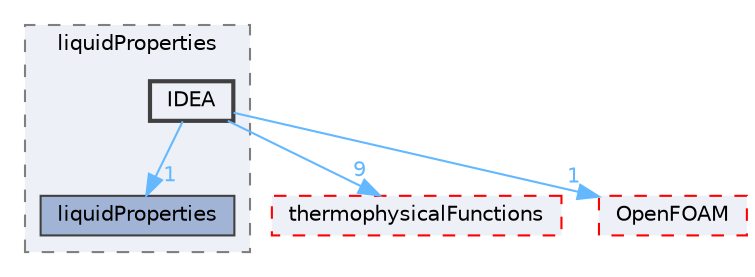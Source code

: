 digraph "src/thermophysicalModels/thermophysicalProperties/liquidProperties/IDEA"
{
 // LATEX_PDF_SIZE
  bgcolor="transparent";
  edge [fontname=Helvetica,fontsize=10,labelfontname=Helvetica,labelfontsize=10];
  node [fontname=Helvetica,fontsize=10,shape=box,height=0.2,width=0.4];
  compound=true
  subgraph clusterdir_11d21976779a4654a263863a59c4e24a {
    graph [ bgcolor="#edf0f7", pencolor="grey50", label="liquidProperties", fontname=Helvetica,fontsize=10 style="filled,dashed", URL="dir_11d21976779a4654a263863a59c4e24a.html",tooltip=""]
  dir_fe7f8d8b1c2d5f5a435c66a0203ba76a [label="liquidProperties", fillcolor="#a2b4d6", color="grey25", style="filled", URL="dir_fe7f8d8b1c2d5f5a435c66a0203ba76a.html",tooltip=""];
  dir_8ca0115979002c679ddc7cb5cc604deb [label="IDEA", fillcolor="#edf0f7", color="grey25", style="filled,bold", URL="dir_8ca0115979002c679ddc7cb5cc604deb.html",tooltip=""];
  }
  dir_27325e2ddd74e88cbda26832a28f3aa6 [label="thermophysicalFunctions", fillcolor="#edf0f7", color="red", style="filled,dashed", URL="dir_27325e2ddd74e88cbda26832a28f3aa6.html",tooltip=""];
  dir_c5473ff19b20e6ec4dfe5c310b3778a8 [label="OpenFOAM", fillcolor="#edf0f7", color="red", style="filled,dashed", URL="dir_c5473ff19b20e6ec4dfe5c310b3778a8.html",tooltip=""];
  dir_8ca0115979002c679ddc7cb5cc604deb->dir_27325e2ddd74e88cbda26832a28f3aa6 [headlabel="9", labeldistance=1.5 headhref="dir_001777_004021.html" href="dir_001777_004021.html" color="steelblue1" fontcolor="steelblue1"];
  dir_8ca0115979002c679ddc7cb5cc604deb->dir_c5473ff19b20e6ec4dfe5c310b3778a8 [headlabel="1", labeldistance=1.5 headhref="dir_001777_002695.html" href="dir_001777_002695.html" color="steelblue1" fontcolor="steelblue1"];
  dir_8ca0115979002c679ddc7cb5cc604deb->dir_fe7f8d8b1c2d5f5a435c66a0203ba76a [headlabel="1", labeldistance=1.5 headhref="dir_001777_002231.html" href="dir_001777_002231.html" color="steelblue1" fontcolor="steelblue1"];
}
